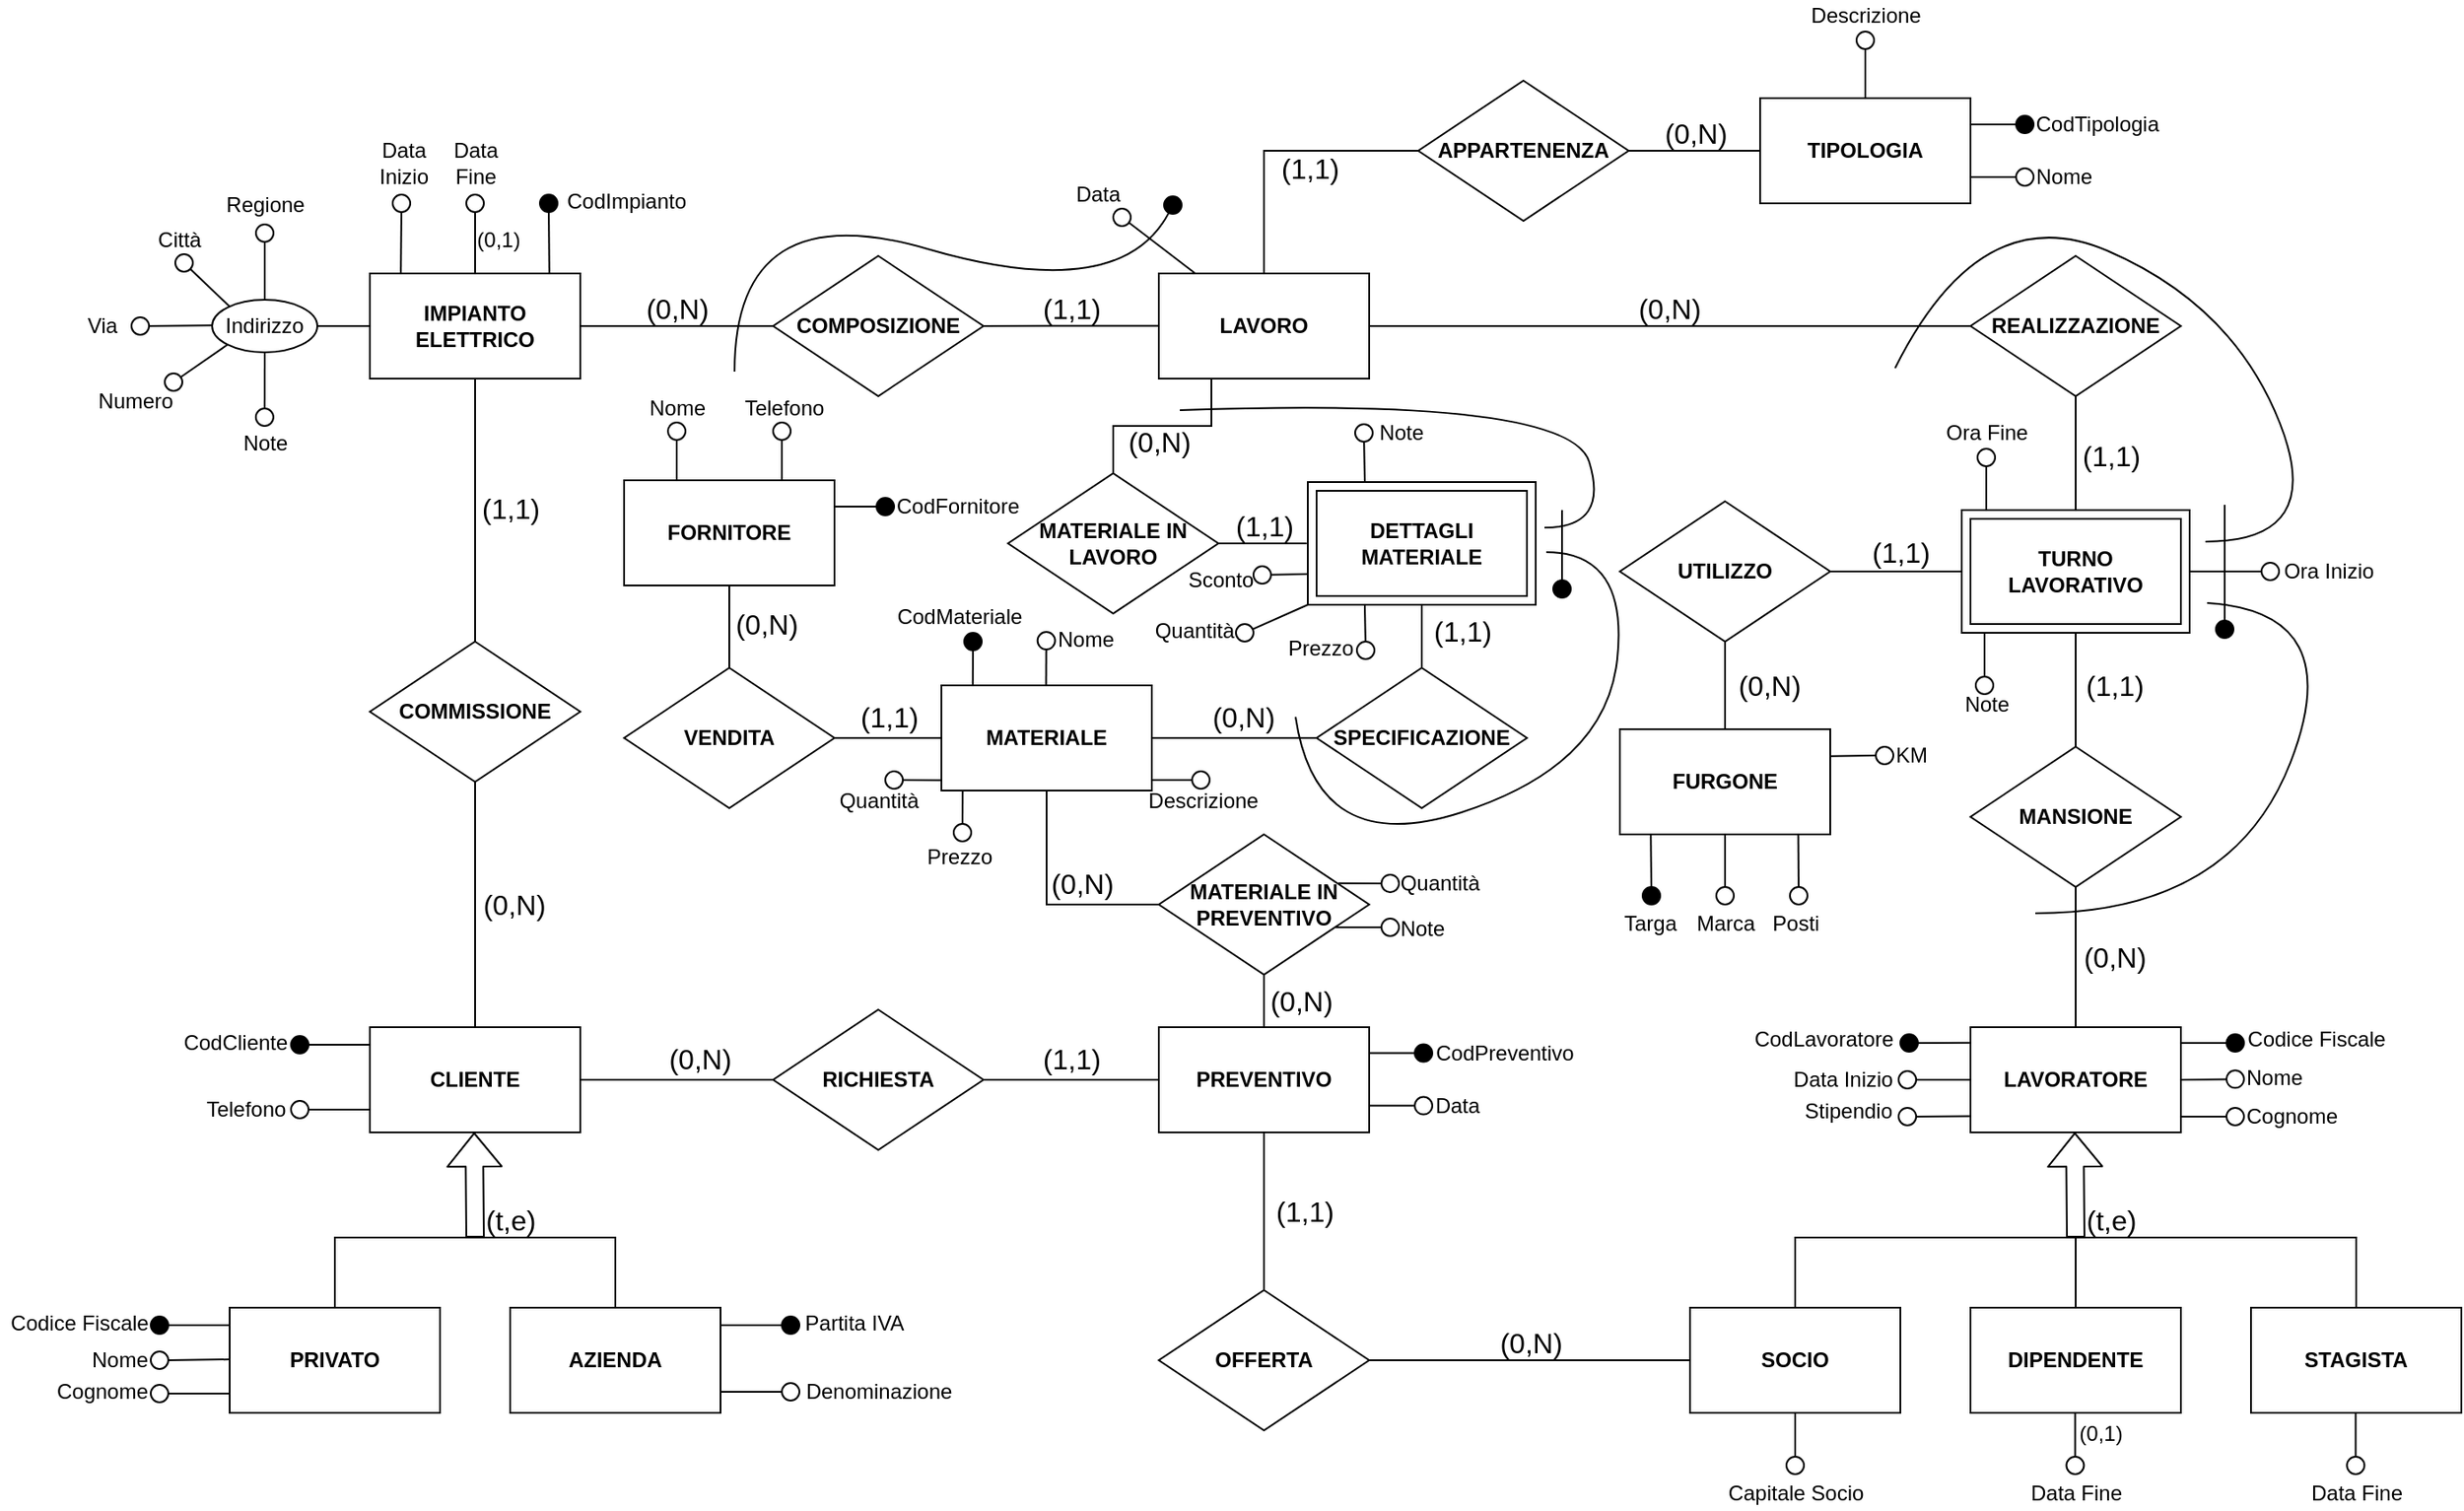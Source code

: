 <mxfile version="14.7.3" type="github">
  <diagram id="R2lEEEUBdFMjLlhIrx00" name="Page-1">
    <mxGraphModel dx="1762" dy="862" grid="0" gridSize="10" guides="1" tooltips="1" connect="1" arrows="1" fold="1" page="1" pageScale="1" pageWidth="1654" pageHeight="1169" math="0" shadow="0" extFonts="Permanent Marker^https://fonts.googleapis.com/css?family=Permanent+Marker">
      <root>
        <mxCell id="0" />
        <mxCell id="1" parent="0" />
        <mxCell id="mw7v7OqiFIPlVH7VP6Rh-54" style="edgeStyle=orthogonalEdgeStyle;orthogonalLoop=1;jettySize=auto;html=1;endArrow=none;endFill=0;" parent="1" source="mw7v7OqiFIPlVH7VP6Rh-3" target="mw7v7OqiFIPlVH7VP6Rh-53" edge="1">
          <mxGeometry relative="1" as="geometry" />
        </mxCell>
        <mxCell id="q3cyNkbLDBH9MtJmj8Bj-30" style="edgeStyle=orthogonalEdgeStyle;orthogonalLoop=1;jettySize=auto;html=1;endArrow=none;endFill=0;" parent="1" source="mw7v7OqiFIPlVH7VP6Rh-3" target="mw7v7OqiFIPlVH7VP6Rh-36" edge="1">
          <mxGeometry relative="1" as="geometry" />
        </mxCell>
        <mxCell id="mw7v7OqiFIPlVH7VP6Rh-3" value="&lt;b&gt;CLIENTE&lt;/b&gt;" style="whiteSpace=wrap;html=1;" parent="1" vertex="1">
          <mxGeometry x="276" y="740" width="120" height="60" as="geometry" />
        </mxCell>
        <mxCell id="q3cyNkbLDBH9MtJmj8Bj-10" value="" style="edgeStyle=orthogonalEdgeStyle;orthogonalLoop=1;jettySize=auto;html=1;endArrow=none;endFill=0;" parent="1" source="mw7v7OqiFIPlVH7VP6Rh-4" target="mw7v7OqiFIPlVH7VP6Rh-32" edge="1">
          <mxGeometry relative="1" as="geometry" />
        </mxCell>
        <mxCell id="mw7v7OqiFIPlVH7VP6Rh-4" value="&lt;b&gt;Lavoratore&lt;/b&gt;" style="whiteSpace=wrap;html=1;" parent="1" vertex="1">
          <mxGeometry x="1189" y="740" width="120" height="60" as="geometry" />
        </mxCell>
        <mxCell id="mw7v7OqiFIPlVH7VP6Rh-11" style="edgeStyle=orthogonalEdgeStyle;orthogonalLoop=1;jettySize=auto;html=1;entryX=0.5;entryY=0;entryDx=0;entryDy=0;endArrow=none;endFill=0;exitX=0.5;exitY=0;exitDx=0;exitDy=0;rounded=0;" parent="1" source="mw7v7OqiFIPlVH7VP6Rh-5" target="mw7v7OqiFIPlVH7VP6Rh-6" edge="1">
          <mxGeometry relative="1" as="geometry">
            <Array as="points">
              <mxPoint x="256" y="860" />
              <mxPoint x="416" y="860" />
            </Array>
          </mxGeometry>
        </mxCell>
        <mxCell id="mw7v7OqiFIPlVH7VP6Rh-5" value="&lt;b&gt;Privato&lt;/b&gt;" style="whiteSpace=wrap;html=1;" parent="1" vertex="1">
          <mxGeometry x="196" y="900" width="120" height="60" as="geometry" />
        </mxCell>
        <mxCell id="mw7v7OqiFIPlVH7VP6Rh-6" value="&lt;b&gt;Azienda&lt;/b&gt;" style="whiteSpace=wrap;html=1;" parent="1" vertex="1">
          <mxGeometry x="356" y="900" width="120" height="60" as="geometry" />
        </mxCell>
        <mxCell id="mw7v7OqiFIPlVH7VP6Rh-14" style="edgeStyle=orthogonalEdgeStyle;orthogonalLoop=1;jettySize=auto;html=1;exitX=0.5;exitY=0;exitDx=0;exitDy=0;entryX=0.5;entryY=0;entryDx=0;entryDy=0;endArrow=none;endFill=0;rounded=0;" parent="1" source="mw7v7OqiFIPlVH7VP6Rh-7" target="mw7v7OqiFIPlVH7VP6Rh-10" edge="1">
          <mxGeometry relative="1" as="geometry">
            <Array as="points">
              <mxPoint x="1249" y="860" />
              <mxPoint x="1409" y="860" />
            </Array>
          </mxGeometry>
        </mxCell>
        <mxCell id="mw7v7OqiFIPlVH7VP6Rh-7" value="&lt;b&gt;Dipendente&lt;/b&gt;" style="whiteSpace=wrap;html=1;" parent="1" vertex="1">
          <mxGeometry x="1189" y="900" width="120" height="60" as="geometry" />
        </mxCell>
        <mxCell id="mw7v7OqiFIPlVH7VP6Rh-13" style="edgeStyle=orthogonalEdgeStyle;orthogonalLoop=1;jettySize=auto;html=1;entryX=0.5;entryY=0;entryDx=0;entryDy=0;endArrow=none;endFill=0;exitX=0.5;exitY=0;exitDx=0;exitDy=0;rounded=0;" parent="1" source="mw7v7OqiFIPlVH7VP6Rh-9" target="mw7v7OqiFIPlVH7VP6Rh-7" edge="1">
          <mxGeometry relative="1" as="geometry">
            <Array as="points">
              <mxPoint x="1109" y="860" />
              <mxPoint x="1269" y="860" />
            </Array>
          </mxGeometry>
        </mxCell>
        <mxCell id="mw7v7OqiFIPlVH7VP6Rh-9" value="&lt;b&gt;Socio&lt;/b&gt;" style="whiteSpace=wrap;html=1;" parent="1" vertex="1">
          <mxGeometry x="1029" y="900" width="120" height="60" as="geometry" />
        </mxCell>
        <mxCell id="mw7v7OqiFIPlVH7VP6Rh-10" value="&lt;b&gt;STAGISTA&lt;/b&gt;" style="whiteSpace=wrap;html=1;" parent="1" vertex="1">
          <mxGeometry x="1349" y="900" width="120" height="60" as="geometry" />
        </mxCell>
        <mxCell id="mw7v7OqiFIPlVH7VP6Rh-12" value="" style="shape=flexArrow;endArrow=classic;html=1;entryX=0.5;entryY=1;entryDx=0;entryDy=0;" parent="1" edge="1">
          <mxGeometry width="50" height="50" relative="1" as="geometry">
            <mxPoint x="336" y="860" as="sourcePoint" />
            <mxPoint x="335.5" y="800" as="targetPoint" />
          </mxGeometry>
        </mxCell>
        <mxCell id="mw7v7OqiFIPlVH7VP6Rh-15" value="" style="shape=flexArrow;endArrow=classic;html=1;entryX=0.5;entryY=1;entryDx=0;entryDy=0;" parent="1" edge="1">
          <mxGeometry width="50" height="50" relative="1" as="geometry">
            <mxPoint x="1249" y="860" as="sourcePoint" />
            <mxPoint x="1248.5" y="800" as="targetPoint" />
          </mxGeometry>
        </mxCell>
        <mxCell id="q3cyNkbLDBH9MtJmj8Bj-5" value="" style="edgeStyle=orthogonalEdgeStyle;orthogonalLoop=1;jettySize=auto;html=1;endArrow=none;endFill=0;exitX=0.5;exitY=0;exitDx=0;exitDy=0;" parent="1" source="q3cyNkbLDBH9MtJmj8Bj-116" target="q3cyNkbLDBH9MtJmj8Bj-2" edge="1">
          <mxGeometry relative="1" as="geometry">
            <mxPoint x="1249" y="450" as="sourcePoint" />
          </mxGeometry>
        </mxCell>
        <mxCell id="q3cyNkbLDBH9MtJmj8Bj-15" value="" style="edgeStyle=orthogonalEdgeStyle;orthogonalLoop=1;jettySize=auto;html=1;endArrow=none;endFill=0;" parent="1" source="mw7v7OqiFIPlVH7VP6Rh-27" target="q3cyNkbLDBH9MtJmj8Bj-4" edge="1">
          <mxGeometry relative="1" as="geometry" />
        </mxCell>
        <mxCell id="mw7v7OqiFIPlVH7VP6Rh-27" value="&lt;b&gt;Impianto Elettrico&lt;/b&gt;" style="whiteSpace=wrap;html=1;" parent="1" vertex="1">
          <mxGeometry x="276" y="310" width="120" height="60" as="geometry" />
        </mxCell>
        <mxCell id="q3cyNkbLDBH9MtJmj8Bj-11" value="" style="edgeStyle=orthogonalEdgeStyle;orthogonalLoop=1;jettySize=auto;html=1;endArrow=none;endFill=0;entryX=0.5;entryY=1;entryDx=0;entryDy=0;" parent="1" source="mw7v7OqiFIPlVH7VP6Rh-32" target="q3cyNkbLDBH9MtJmj8Bj-116" edge="1">
          <mxGeometry relative="1" as="geometry">
            <mxPoint x="1249" y="510" as="targetPoint" />
          </mxGeometry>
        </mxCell>
        <mxCell id="mw7v7OqiFIPlVH7VP6Rh-32" value="&lt;b&gt;MANSIONE&lt;/b&gt;" style="rhombus;whiteSpace=wrap;html=1;" parent="1" vertex="1">
          <mxGeometry x="1189" y="580" width="120" height="80" as="geometry" />
        </mxCell>
        <mxCell id="mw7v7OqiFIPlVH7VP6Rh-37" style="edgeStyle=orthogonalEdgeStyle;orthogonalLoop=1;jettySize=auto;html=1;endArrow=none;endFill=0;" parent="1" source="mw7v7OqiFIPlVH7VP6Rh-36" target="mw7v7OqiFIPlVH7VP6Rh-27" edge="1">
          <mxGeometry relative="1" as="geometry" />
        </mxCell>
        <mxCell id="mw7v7OqiFIPlVH7VP6Rh-36" value="&lt;b&gt;COMMISSIONE&lt;/b&gt;" style="rhombus;whiteSpace=wrap;html=1;" parent="1" vertex="1">
          <mxGeometry x="276" y="520" width="120" height="80" as="geometry" />
        </mxCell>
        <mxCell id="q3cyNkbLDBH9MtJmj8Bj-61" value="" style="edgeStyle=orthogonalEdgeStyle;orthogonalLoop=1;jettySize=auto;html=1;endArrow=none;endFill=0;entryX=0;entryY=0.5;entryDx=0;entryDy=0;" parent="1" source="mw7v7OqiFIPlVH7VP6Rh-40" target="q3cyNkbLDBH9MtJmj8Bj-116" edge="1">
          <mxGeometry relative="1" as="geometry">
            <mxPoint x="1189" y="480" as="targetPoint" />
          </mxGeometry>
        </mxCell>
        <mxCell id="q3cyNkbLDBH9MtJmj8Bj-62" value="" style="edgeStyle=orthogonalEdgeStyle;orthogonalLoop=1;jettySize=auto;html=1;endArrow=none;endFill=0;" parent="1" source="mw7v7OqiFIPlVH7VP6Rh-40" target="q3cyNkbLDBH9MtJmj8Bj-48" edge="1">
          <mxGeometry relative="1" as="geometry" />
        </mxCell>
        <mxCell id="mw7v7OqiFIPlVH7VP6Rh-40" value="&lt;b&gt;UTILIZZO&lt;/b&gt;" style="rhombus;whiteSpace=wrap;html=1;" parent="1" vertex="1">
          <mxGeometry x="989" y="440" width="120" height="80" as="geometry" />
        </mxCell>
        <mxCell id="mw7v7OqiFIPlVH7VP6Rh-55" style="edgeStyle=orthogonalEdgeStyle;orthogonalLoop=1;jettySize=auto;html=1;endArrow=none;endFill=0;" parent="1" source="mw7v7OqiFIPlVH7VP6Rh-43" target="mw7v7OqiFIPlVH7VP6Rh-53" edge="1">
          <mxGeometry relative="1" as="geometry" />
        </mxCell>
        <mxCell id="mw7v7OqiFIPlVH7VP6Rh-57" style="edgeStyle=orthogonalEdgeStyle;orthogonalLoop=1;jettySize=auto;html=1;endArrow=none;endFill=0;" parent="1" source="q3cyNkbLDBH9MtJmj8Bj-49" target="mw7v7OqiFIPlVH7VP6Rh-56" edge="1">
          <mxGeometry relative="1" as="geometry">
            <mxPoint x="889" y="770" as="sourcePoint" />
          </mxGeometry>
        </mxCell>
        <mxCell id="q3cyNkbLDBH9MtJmj8Bj-27" value="" style="edgeStyle=orthogonalEdgeStyle;orthogonalLoop=1;jettySize=auto;html=1;endArrow=none;endFill=0;" parent="1" source="mw7v7OqiFIPlVH7VP6Rh-43" target="mw7v7OqiFIPlVH7VP6Rh-51" edge="1">
          <mxGeometry relative="1" as="geometry" />
        </mxCell>
        <mxCell id="mw7v7OqiFIPlVH7VP6Rh-43" value="&lt;b&gt;Preventivo&lt;/b&gt;" style="whiteSpace=wrap;html=1;" parent="1" vertex="1">
          <mxGeometry x="726" y="740" width="120" height="60" as="geometry" />
        </mxCell>
        <mxCell id="q3cyNkbLDBH9MtJmj8Bj-19" value="" style="edgeStyle=orthogonalEdgeStyle;orthogonalLoop=1;jettySize=auto;html=1;endArrow=none;endFill=0;" parent="1" source="mw7v7OqiFIPlVH7VP6Rh-44" target="q3cyNkbLDBH9MtJmj8Bj-18" edge="1">
          <mxGeometry relative="1" as="geometry" />
        </mxCell>
        <mxCell id="mw7v7OqiFIPlVH7VP6Rh-44" value="&lt;b&gt;MATERIALE&lt;/b&gt;" style="whiteSpace=wrap;html=1;" parent="1" vertex="1">
          <mxGeometry x="602" y="545" width="120" height="60" as="geometry" />
        </mxCell>
        <mxCell id="mw7v7OqiFIPlVH7VP6Rh-45" value="&lt;b&gt;Tipologia&lt;/b&gt;" style="whiteSpace=wrap;html=1;" parent="1" vertex="1">
          <mxGeometry x="1069" y="210" width="120" height="60" as="geometry" />
        </mxCell>
        <mxCell id="q3cyNkbLDBH9MtJmj8Bj-82" value="" style="edgeStyle=orthogonalEdgeStyle;orthogonalLoop=1;jettySize=auto;html=1;endArrow=none;endFill=0;" parent="1" source="mw7v7OqiFIPlVH7VP6Rh-46" target="mw7v7OqiFIPlVH7VP6Rh-44" edge="1">
          <mxGeometry relative="1" as="geometry" />
        </mxCell>
        <mxCell id="q3cyNkbLDBH9MtJmj8Bj-83" value="" style="edgeStyle=orthogonalEdgeStyle;orthogonalLoop=1;jettySize=auto;html=1;endArrow=none;endFill=0;entryX=0.5;entryY=1;entryDx=0;entryDy=0;" parent="1" source="mw7v7OqiFIPlVH7VP6Rh-46" target="q3cyNkbLDBH9MtJmj8Bj-113" edge="1">
          <mxGeometry relative="1" as="geometry">
            <mxPoint x="876.0" y="494.0" as="targetPoint" />
          </mxGeometry>
        </mxCell>
        <mxCell id="mw7v7OqiFIPlVH7VP6Rh-46" value="&lt;b&gt;SPECIFICAZIONE&lt;br&gt;&lt;/b&gt;" style="rhombus;whiteSpace=wrap;html=1;" parent="1" vertex="1">
          <mxGeometry x="816" y="535" width="120" height="80" as="geometry" />
        </mxCell>
        <mxCell id="mw7v7OqiFIPlVH7VP6Rh-62" style="edgeStyle=orthogonalEdgeStyle;orthogonalLoop=1;jettySize=auto;html=1;endArrow=none;endFill=0;" parent="1" source="mw7v7OqiFIPlVH7VP6Rh-50" target="mw7v7OqiFIPlVH7VP6Rh-45" edge="1">
          <mxGeometry relative="1" as="geometry" />
        </mxCell>
        <mxCell id="q3cyNkbLDBH9MtJmj8Bj-23" style="edgeStyle=orthogonalEdgeStyle;orthogonalLoop=1;jettySize=auto;html=1;entryX=0.5;entryY=0;entryDx=0;entryDy=0;endArrow=none;endFill=0;rounded=0;" parent="1" source="mw7v7OqiFIPlVH7VP6Rh-50" target="q3cyNkbLDBH9MtJmj8Bj-51" edge="1">
          <mxGeometry relative="1" as="geometry" />
        </mxCell>
        <mxCell id="mw7v7OqiFIPlVH7VP6Rh-50" value="&lt;b&gt;APPARTENENZA&lt;br&gt;&lt;/b&gt;" style="rhombus;whiteSpace=wrap;html=1;" parent="1" vertex="1">
          <mxGeometry x="874" y="200" width="120" height="80" as="geometry" />
        </mxCell>
        <mxCell id="q3cyNkbLDBH9MtJmj8Bj-29" value="" style="edgeStyle=orthogonalEdgeStyle;orthogonalLoop=1;jettySize=auto;html=1;endArrow=none;endFill=0;rounded=0;" parent="1" source="mw7v7OqiFIPlVH7VP6Rh-51" target="mw7v7OqiFIPlVH7VP6Rh-44" edge="1">
          <mxGeometry relative="1" as="geometry" />
        </mxCell>
        <mxCell id="mw7v7OqiFIPlVH7VP6Rh-51" value="&lt;b&gt;MATERIALE IN&lt;br&gt;PREVENTIVO&lt;br&gt;&lt;/b&gt;" style="rhombus;whiteSpace=wrap;html=1;" parent="1" vertex="1">
          <mxGeometry x="726" y="630" width="120" height="80" as="geometry" />
        </mxCell>
        <mxCell id="mw7v7OqiFIPlVH7VP6Rh-53" value="&lt;b&gt;RICHIESTA&lt;/b&gt;" style="rhombus;whiteSpace=wrap;html=1;" parent="1" vertex="1">
          <mxGeometry x="506" y="730" width="120" height="80" as="geometry" />
        </mxCell>
        <mxCell id="mw7v7OqiFIPlVH7VP6Rh-56" value="&lt;b&gt;OFFERTA&lt;/b&gt;" style="rhombus;whiteSpace=wrap;html=1;" parent="1" vertex="1">
          <mxGeometry x="726" y="890" width="120" height="80" as="geometry" />
        </mxCell>
        <mxCell id="q3cyNkbLDBH9MtJmj8Bj-6" value="" style="edgeStyle=orthogonalEdgeStyle;orthogonalLoop=1;jettySize=auto;html=1;endArrow=none;endFill=0;" parent="1" source="q3cyNkbLDBH9MtJmj8Bj-2" target="q3cyNkbLDBH9MtJmj8Bj-51" edge="1">
          <mxGeometry relative="1" as="geometry">
            <mxPoint x="889" y="340" as="targetPoint" />
          </mxGeometry>
        </mxCell>
        <mxCell id="q3cyNkbLDBH9MtJmj8Bj-2" value="&lt;b&gt;REALIZZAZIONE&lt;/b&gt;" style="rhombus;whiteSpace=wrap;html=1;" parent="1" vertex="1">
          <mxGeometry x="1189" y="300" width="120" height="80" as="geometry" />
        </mxCell>
        <mxCell id="q3cyNkbLDBH9MtJmj8Bj-7" value="" style="edgeStyle=orthogonalEdgeStyle;orthogonalLoop=1;jettySize=auto;html=1;endArrow=none;endFill=0;exitX=0.011;exitY=0.498;exitDx=0;exitDy=0;exitPerimeter=0;" parent="1" source="q3cyNkbLDBH9MtJmj8Bj-51" target="q3cyNkbLDBH9MtJmj8Bj-4" edge="1">
          <mxGeometry relative="1" as="geometry" />
        </mxCell>
        <mxCell id="q3cyNkbLDBH9MtJmj8Bj-3" value="&lt;b&gt;Lavoro&lt;/b&gt;" style="whiteSpace=wrap;html=1;" parent="1" vertex="1">
          <mxGeometry x="726" y="310" width="120" height="60" as="geometry" />
        </mxCell>
        <mxCell id="q3cyNkbLDBH9MtJmj8Bj-4" value="&lt;b&gt;COMPOSIZIONE&lt;/b&gt;" style="rhombus;whiteSpace=wrap;html=1;" parent="1" vertex="1">
          <mxGeometry x="506" y="300" width="120" height="80" as="geometry" />
        </mxCell>
        <mxCell id="q3cyNkbLDBH9MtJmj8Bj-21" value="" style="edgeStyle=orthogonalEdgeStyle;orthogonalLoop=1;jettySize=auto;html=1;endArrow=none;endFill=0;" parent="1" source="q3cyNkbLDBH9MtJmj8Bj-18" target="q3cyNkbLDBH9MtJmj8Bj-20" edge="1">
          <mxGeometry relative="1" as="geometry" />
        </mxCell>
        <mxCell id="q3cyNkbLDBH9MtJmj8Bj-18" value="&lt;b&gt;VENDITA&lt;/b&gt;" style="rhombus;whiteSpace=wrap;html=1;" parent="1" vertex="1">
          <mxGeometry x="421" y="535" width="120" height="80" as="geometry" />
        </mxCell>
        <mxCell id="q3cyNkbLDBH9MtJmj8Bj-20" value="&lt;b&gt;FORNITORE&lt;/b&gt;" style="whiteSpace=wrap;html=1;" parent="1" vertex="1">
          <mxGeometry x="421" y="428" width="120" height="60" as="geometry" />
        </mxCell>
        <mxCell id="q3cyNkbLDBH9MtJmj8Bj-33" value="&lt;b&gt;Privato&lt;/b&gt;" style="whiteSpace=wrap;html=1;" parent="1" vertex="1">
          <mxGeometry x="196" y="900" width="120" height="60" as="geometry" />
        </mxCell>
        <mxCell id="q3cyNkbLDBH9MtJmj8Bj-34" value="&lt;b&gt;Azienda&lt;/b&gt;" style="whiteSpace=wrap;html=1;" parent="1" vertex="1">
          <mxGeometry x="356" y="900" width="120" height="60" as="geometry" />
        </mxCell>
        <mxCell id="q3cyNkbLDBH9MtJmj8Bj-35" value="&lt;b&gt;Privato&lt;/b&gt;" style="whiteSpace=wrap;html=1;" parent="1" vertex="1">
          <mxGeometry x="196" y="900" width="120" height="60" as="geometry" />
        </mxCell>
        <mxCell id="q3cyNkbLDBH9MtJmj8Bj-36" value="&lt;b&gt;Azienda&lt;/b&gt;" style="whiteSpace=wrap;html=1;" parent="1" vertex="1">
          <mxGeometry x="356" y="900" width="120" height="60" as="geometry" />
        </mxCell>
        <mxCell id="q3cyNkbLDBH9MtJmj8Bj-38" value="&lt;b&gt;Impianto Elettrico&lt;/b&gt;" style="whiteSpace=wrap;html=1;" parent="1" vertex="1">
          <mxGeometry x="276" y="310" width="120" height="60" as="geometry" />
        </mxCell>
        <mxCell id="q3cyNkbLDBH9MtJmj8Bj-40" value="&lt;b&gt;Preventivo&lt;/b&gt;" style="whiteSpace=wrap;html=1;" parent="1" vertex="1">
          <mxGeometry x="726" y="740" width="120" height="60" as="geometry" />
        </mxCell>
        <mxCell id="q3cyNkbLDBH9MtJmj8Bj-42" value="&lt;b&gt;Lavoro&lt;/b&gt;" style="whiteSpace=wrap;html=1;" parent="1" vertex="1">
          <mxGeometry x="726" y="310" width="120" height="60" as="geometry" />
        </mxCell>
        <mxCell id="q3cyNkbLDBH9MtJmj8Bj-43" value="&lt;b&gt;Tipologia&lt;/b&gt;" style="whiteSpace=wrap;html=1;" parent="1" vertex="1">
          <mxGeometry x="1069" y="210" width="120" height="60" as="geometry" />
        </mxCell>
        <mxCell id="q3cyNkbLDBH9MtJmj8Bj-44" value="&lt;b&gt;PRIVATO&lt;/b&gt;" style="whiteSpace=wrap;html=1;" parent="1" vertex="1">
          <mxGeometry x="196" y="900" width="120" height="60" as="geometry" />
        </mxCell>
        <mxCell id="q3cyNkbLDBH9MtJmj8Bj-45" value="&lt;b&gt;AZIENDA&lt;/b&gt;" style="whiteSpace=wrap;html=1;" parent="1" vertex="1">
          <mxGeometry x="356" y="900" width="120" height="60" as="geometry" />
        </mxCell>
        <mxCell id="q3cyNkbLDBH9MtJmj8Bj-47" value="&lt;b&gt;IMPIANTO ELETTRICO&lt;/b&gt;" style="whiteSpace=wrap;html=1;" parent="1" vertex="1">
          <mxGeometry x="276" y="310" width="120" height="60" as="geometry" />
        </mxCell>
        <mxCell id="q3cyNkbLDBH9MtJmj8Bj-48" value="&lt;b&gt;FURGONE&lt;/b&gt;" style="whiteSpace=wrap;html=1;" parent="1" vertex="1">
          <mxGeometry x="989" y="570" width="120" height="60" as="geometry" />
        </mxCell>
        <mxCell id="q3cyNkbLDBH9MtJmj8Bj-49" value="&lt;b&gt;PREVENTIVO&lt;/b&gt;" style="whiteSpace=wrap;html=1;" parent="1" vertex="1">
          <mxGeometry x="726" y="740" width="120" height="60" as="geometry" />
        </mxCell>
        <mxCell id="q3cyNkbLDBH9MtJmj8Bj-51" value="&lt;b&gt;LAVORO&lt;/b&gt;" style="whiteSpace=wrap;html=1;" parent="1" vertex="1">
          <mxGeometry x="726" y="310" width="120" height="60" as="geometry" />
        </mxCell>
        <mxCell id="q3cyNkbLDBH9MtJmj8Bj-52" value="&lt;b&gt;TIPOLOGIA&lt;/b&gt;" style="whiteSpace=wrap;html=1;" parent="1" vertex="1">
          <mxGeometry x="1069" y="210" width="120" height="60" as="geometry" />
        </mxCell>
        <mxCell id="q3cyNkbLDBH9MtJmj8Bj-54" value="&lt;b&gt;LAVORATORE&lt;/b&gt;" style="whiteSpace=wrap;html=1;" parent="1" vertex="1">
          <mxGeometry x="1189" y="740" width="120" height="60" as="geometry" />
        </mxCell>
        <mxCell id="q3cyNkbLDBH9MtJmj8Bj-112" style="edgeStyle=orthogonalEdgeStyle;rounded=0;orthogonalLoop=1;jettySize=auto;html=1;endArrow=none;endFill=0;" parent="1" source="q3cyNkbLDBH9MtJmj8Bj-55" target="mw7v7OqiFIPlVH7VP6Rh-56" edge="1">
          <mxGeometry relative="1" as="geometry" />
        </mxCell>
        <mxCell id="q3cyNkbLDBH9MtJmj8Bj-55" value="&lt;b&gt;SOCIO&lt;/b&gt;" style="whiteSpace=wrap;html=1;" parent="1" vertex="1">
          <mxGeometry x="1029" y="900" width="120" height="60" as="geometry" />
        </mxCell>
        <mxCell id="q3cyNkbLDBH9MtJmj8Bj-56" value="&lt;b&gt;DIPENDENTE&lt;/b&gt;" style="whiteSpace=wrap;html=1;" parent="1" vertex="1">
          <mxGeometry x="1189" y="900" width="120" height="60" as="geometry" />
        </mxCell>
        <mxCell id="q3cyNkbLDBH9MtJmj8Bj-59" value="&lt;font style=&quot;font-size: 16px&quot;&gt;(t,e)&lt;/font&gt;" style="text;html=1;align=center;verticalAlign=middle;resizable=0;points=[];autosize=1;strokeColor=none;" parent="1" vertex="1">
          <mxGeometry x="336" y="840" width="40" height="20" as="geometry" />
        </mxCell>
        <mxCell id="q3cyNkbLDBH9MtJmj8Bj-60" value="&lt;font style=&quot;font-size: 16px&quot;&gt;(t,e)&lt;/font&gt;" style="text;html=1;align=center;verticalAlign=middle;resizable=0;points=[];autosize=1;strokeColor=none;" parent="1" vertex="1">
          <mxGeometry x="1249" y="840" width="40" height="20" as="geometry" />
        </mxCell>
        <mxCell id="q3cyNkbLDBH9MtJmj8Bj-63" value="&lt;font style=&quot;font-size: 16px&quot;&gt;(0,N)&lt;/font&gt;" style="text;html=1;align=center;verticalAlign=middle;resizable=0;points=[];autosize=1;strokeColor=none;" parent="1" vertex="1">
          <mxGeometry x="333" y="660" width="50" height="20" as="geometry" />
        </mxCell>
        <mxCell id="q3cyNkbLDBH9MtJmj8Bj-64" value="&lt;font style=&quot;font-size: 16px&quot;&gt;(1,1)&lt;/font&gt;" style="text;html=1;align=center;verticalAlign=middle;resizable=0;points=[];autosize=1;strokeColor=none;" parent="1" vertex="1">
          <mxGeometry x="331" y="434" width="50" height="20" as="geometry" />
        </mxCell>
        <mxCell id="q3cyNkbLDBH9MtJmj8Bj-68" style="edgeStyle=orthogonalEdgeStyle;orthogonalLoop=1;jettySize=auto;html=1;entryX=0;entryY=0.5;entryDx=0;entryDy=0;endArrow=none;endFill=0;" parent="1" source="q3cyNkbLDBH9MtJmj8Bj-66" target="q3cyNkbLDBH9MtJmj8Bj-47" edge="1">
          <mxGeometry relative="1" as="geometry" />
        </mxCell>
        <mxCell id="q3cyNkbLDBH9MtJmj8Bj-66" value="Indirizzo" style="ellipse;whiteSpace=wrap;html=1;" parent="1" vertex="1">
          <mxGeometry x="186" y="325" width="60" height="30" as="geometry" />
        </mxCell>
        <mxCell id="q3cyNkbLDBH9MtJmj8Bj-69" value="&lt;font style=&quot;font-size: 16px&quot;&gt;(1,1)&lt;/font&gt;" style="text;html=1;align=center;verticalAlign=middle;resizable=0;points=[];autosize=1;strokeColor=none;" parent="1" vertex="1">
          <mxGeometry x="651" y="320" width="50" height="20" as="geometry" />
        </mxCell>
        <mxCell id="q3cyNkbLDBH9MtJmj8Bj-70" value="&lt;font style=&quot;font-size: 16px&quot;&gt;(1,1)&lt;/font&gt;" style="text;html=1;align=center;verticalAlign=middle;resizable=0;points=[];autosize=1;strokeColor=none;" parent="1" vertex="1">
          <mxGeometry x="1244" y="404" width="50" height="20" as="geometry" />
        </mxCell>
        <mxCell id="q3cyNkbLDBH9MtJmj8Bj-71" value="&lt;font style=&quot;font-size: 16px&quot;&gt;(1,1)&lt;/font&gt;" style="text;html=1;align=center;verticalAlign=middle;resizable=0;points=[];autosize=1;strokeColor=none;" parent="1" vertex="1">
          <mxGeometry x="784" y="835" width="50" height="20" as="geometry" />
        </mxCell>
        <mxCell id="q3cyNkbLDBH9MtJmj8Bj-72" value="&lt;font style=&quot;font-size: 16px&quot;&gt;(1,1)&lt;/font&gt;" style="text;html=1;align=center;verticalAlign=middle;resizable=0;points=[];autosize=1;strokeColor=none;" parent="1" vertex="1">
          <mxGeometry x="651" y="748" width="50" height="20" as="geometry" />
        </mxCell>
        <mxCell id="q3cyNkbLDBH9MtJmj8Bj-74" value="&lt;font style=&quot;font-size: 16px&quot;&gt;(1,1)&lt;/font&gt;" style="text;html=1;align=center;verticalAlign=middle;resizable=0;points=[];autosize=1;strokeColor=none;" parent="1" vertex="1">
          <mxGeometry x="787" y="240" width="50" height="20" as="geometry" />
        </mxCell>
        <mxCell id="q3cyNkbLDBH9MtJmj8Bj-75" value="&lt;font style=&quot;font-size: 16px&quot;&gt;(0,N)&lt;/font&gt;" style="text;html=1;align=center;verticalAlign=middle;resizable=0;points=[];autosize=1;strokeColor=none;" parent="1" vertex="1">
          <mxGeometry x="439" y="748" width="50" height="20" as="geometry" />
        </mxCell>
        <mxCell id="q3cyNkbLDBH9MtJmj8Bj-76" value="&lt;font style=&quot;font-size: 16px&quot;&gt;(1,1)&lt;/font&gt;" style="text;html=1;align=center;verticalAlign=middle;resizable=0;points=[];autosize=1;strokeColor=none;" parent="1" vertex="1">
          <mxGeometry x="1124" y="459" width="50" height="20" as="geometry" />
        </mxCell>
        <mxCell id="q3cyNkbLDBH9MtJmj8Bj-80" style="edgeStyle=orthogonalEdgeStyle;orthogonalLoop=1;jettySize=auto;html=1;entryX=0.25;entryY=1;entryDx=0;entryDy=0;endArrow=none;endFill=0;rounded=0;" parent="1" source="q3cyNkbLDBH9MtJmj8Bj-79" target="q3cyNkbLDBH9MtJmj8Bj-51" edge="1">
          <mxGeometry relative="1" as="geometry" />
        </mxCell>
        <mxCell id="q3cyNkbLDBH9MtJmj8Bj-81" value="" style="edgeStyle=orthogonalEdgeStyle;orthogonalLoop=1;jettySize=auto;html=1;endArrow=none;endFill=0;entryX=-0.005;entryY=0.5;entryDx=0;entryDy=0;entryPerimeter=0;" parent="1" source="q3cyNkbLDBH9MtJmj8Bj-79" target="q3cyNkbLDBH9MtJmj8Bj-113" edge="1">
          <mxGeometry relative="1" as="geometry">
            <mxPoint x="816.0" y="464.0" as="targetPoint" />
          </mxGeometry>
        </mxCell>
        <mxCell id="q3cyNkbLDBH9MtJmj8Bj-79" value="&lt;b&gt;MATERIALE IN&lt;br&gt;LAVORO&lt;br&gt;&lt;/b&gt;" style="rhombus;whiteSpace=wrap;html=1;" parent="1" vertex="1">
          <mxGeometry x="640" y="424" width="120" height="80" as="geometry" />
        </mxCell>
        <mxCell id="q3cyNkbLDBH9MtJmj8Bj-84" value="&lt;font style=&quot;font-size: 16px&quot;&gt;(0,N)&lt;/font&gt;" style="text;html=1;align=center;verticalAlign=middle;resizable=0;points=[];autosize=1;strokeColor=none;" parent="1" vertex="1">
          <mxGeometry x="426" y="320" width="50" height="20" as="geometry" />
        </mxCell>
        <mxCell id="q3cyNkbLDBH9MtJmj8Bj-85" value="&lt;font style=&quot;font-size: 16px&quot;&gt;(0,N)&lt;/font&gt;" style="text;html=1;align=center;verticalAlign=middle;resizable=0;points=[];autosize=1;strokeColor=none;" parent="1" vertex="1">
          <mxGeometry x="1007" y="220" width="50" height="20" as="geometry" />
        </mxCell>
        <mxCell id="q3cyNkbLDBH9MtJmj8Bj-86" value="&lt;font style=&quot;font-size: 16px&quot;&gt;(0,N)&lt;/font&gt;" style="text;html=1;align=center;verticalAlign=middle;resizable=0;points=[];autosize=1;strokeColor=none;" parent="1" vertex="1">
          <mxGeometry x="913" y="910" width="50" height="20" as="geometry" />
        </mxCell>
        <mxCell id="q3cyNkbLDBH9MtJmj8Bj-87" value="&lt;font style=&quot;font-size: 16px&quot;&gt;(0,N)&lt;/font&gt;" style="text;html=1;align=center;verticalAlign=middle;resizable=0;points=[];autosize=1;strokeColor=none;" parent="1" vertex="1">
          <mxGeometry x="1246" y="690" width="50" height="20" as="geometry" />
        </mxCell>
        <mxCell id="q3cyNkbLDBH9MtJmj8Bj-89" value="&lt;font style=&quot;font-size: 16px&quot;&gt;(1,1)&lt;/font&gt;" style="text;html=1;align=center;verticalAlign=middle;resizable=0;points=[];autosize=1;strokeColor=none;" parent="1" vertex="1">
          <mxGeometry x="1246" y="535" width="50" height="20" as="geometry" />
        </mxCell>
        <mxCell id="q3cyNkbLDBH9MtJmj8Bj-90" value="&lt;font style=&quot;font-size: 16px&quot;&gt;(1,1)&lt;/font&gt;" style="text;html=1;align=center;verticalAlign=middle;resizable=0;points=[];autosize=1;strokeColor=none;" parent="1" vertex="1">
          <mxGeometry x="547" y="553" width="50" height="20" as="geometry" />
        </mxCell>
        <mxCell id="q3cyNkbLDBH9MtJmj8Bj-92" value="&lt;font style=&quot;font-size: 16px&quot;&gt;(0,N)&lt;/font&gt;" style="text;html=1;align=center;verticalAlign=middle;resizable=0;points=[];autosize=1;strokeColor=none;" parent="1" vertex="1">
          <mxGeometry x="1049" y="535" width="50" height="20" as="geometry" />
        </mxCell>
        <mxCell id="q3cyNkbLDBH9MtJmj8Bj-93" value="&lt;font style=&quot;font-size: 16px&quot;&gt;(1,1)&lt;/font&gt;" style="text;html=1;align=center;verticalAlign=middle;resizable=0;points=[];autosize=1;strokeColor=none;" parent="1" vertex="1">
          <mxGeometry x="761" y="444" width="50" height="20" as="geometry" />
        </mxCell>
        <mxCell id="q3cyNkbLDBH9MtJmj8Bj-94" value="&lt;font style=&quot;font-size: 16px&quot;&gt;(1,1)&lt;/font&gt;" style="text;html=1;align=center;verticalAlign=middle;resizable=0;points=[];autosize=1;strokeColor=none;" parent="1" vertex="1">
          <mxGeometry x="874" y="504" width="50" height="20" as="geometry" />
        </mxCell>
        <mxCell id="q3cyNkbLDBH9MtJmj8Bj-96" value="&lt;font style=&quot;font-size: 16px&quot;&gt;(0,N)&lt;/font&gt;" style="text;html=1;align=center;verticalAlign=middle;resizable=0;points=[];autosize=1;strokeColor=none;" parent="1" vertex="1">
          <mxGeometry x="784" y="715" width="46" height="20" as="geometry" />
        </mxCell>
        <mxCell id="q3cyNkbLDBH9MtJmj8Bj-97" value="&lt;font style=&quot;font-size: 16px&quot;&gt;(0,N)&lt;/font&gt;" style="text;html=1;align=center;verticalAlign=middle;resizable=0;points=[];autosize=1;strokeColor=none;" parent="1" vertex="1">
          <mxGeometry x="659" y="648" width="46" height="20" as="geometry" />
        </mxCell>
        <mxCell id="q3cyNkbLDBH9MtJmj8Bj-101" value="&lt;font style=&quot;font-size: 16px&quot;&gt;(0,N)&lt;/font&gt;" style="text;html=1;align=center;verticalAlign=middle;resizable=0;points=[];autosize=1;strokeColor=none;" parent="1" vertex="1">
          <mxGeometry x="751" y="553" width="46" height="20" as="geometry" />
        </mxCell>
        <mxCell id="q3cyNkbLDBH9MtJmj8Bj-102" value="&lt;font style=&quot;font-size: 16px&quot;&gt;(0,N)&lt;/font&gt;" style="text;html=1;align=center;verticalAlign=middle;resizable=0;points=[];autosize=1;strokeColor=none;" parent="1" vertex="1">
          <mxGeometry x="479" y="500" width="46" height="20" as="geometry" />
        </mxCell>
        <mxCell id="q3cyNkbLDBH9MtJmj8Bj-103" value="&lt;font style=&quot;font-size: 16px&quot;&gt;(0,N)&lt;/font&gt;" style="text;html=1;align=center;verticalAlign=middle;resizable=0;points=[];autosize=1;strokeColor=none;" parent="1" vertex="1">
          <mxGeometry x="703" y="396" width="46" height="20" as="geometry" />
        </mxCell>
        <mxCell id="q3cyNkbLDBH9MtJmj8Bj-104" value="&lt;font style=&quot;font-size: 16px&quot;&gt;(0,N)&lt;/font&gt;" style="text;html=1;align=center;verticalAlign=middle;resizable=0;points=[];autosize=1;strokeColor=none;" parent="1" vertex="1">
          <mxGeometry x="994" y="320" width="46" height="20" as="geometry" />
        </mxCell>
        <mxCell id="q3cyNkbLDBH9MtJmj8Bj-113" value="" style="rounded=0;whiteSpace=wrap;html=1;fillColor=none;" parent="1" vertex="1">
          <mxGeometry x="811" y="429" width="130" height="70" as="geometry" />
        </mxCell>
        <mxCell id="q3cyNkbLDBH9MtJmj8Bj-115" value="&lt;b&gt;DETTAGLI MATERIALE&lt;/b&gt;" style="whiteSpace=wrap;html=1;" parent="1" vertex="1">
          <mxGeometry x="816" y="434" width="120" height="60" as="geometry" />
        </mxCell>
        <mxCell id="q3cyNkbLDBH9MtJmj8Bj-116" value="" style="rounded=0;whiteSpace=wrap;html=1;fillColor=none;" parent="1" vertex="1">
          <mxGeometry x="1184" y="445" width="130" height="70" as="geometry" />
        </mxCell>
        <mxCell id="q3cyNkbLDBH9MtJmj8Bj-117" value="&lt;b&gt;TURNO LAVORATIVO&lt;br&gt;&lt;/b&gt;" style="whiteSpace=wrap;html=1;" parent="1" vertex="1">
          <mxGeometry x="1189" y="450" width="120" height="60" as="geometry" />
        </mxCell>
        <mxCell id="SJ0lM-k238RFthhAqbpE-3" value="" style="endArrow=none;html=1;startArrow=oval;startFill=0;endSize=10;startSize=10;" edge="1" parent="1" target="q3cyNkbLDBH9MtJmj8Bj-51">
          <mxGeometry width="50" height="50" relative="1" as="geometry">
            <mxPoint x="705" y="278" as="sourcePoint" />
            <mxPoint x="741" y="309.31" as="targetPoint" />
          </mxGeometry>
        </mxCell>
        <mxCell id="SJ0lM-k238RFthhAqbpE-5" value="" style="endArrow=none;html=1;startArrow=oval;startFill=1;endSize=10;startSize=10;" edge="1" parent="1">
          <mxGeometry width="50" height="50" relative="1" as="geometry">
            <mxPoint x="236" y="750" as="sourcePoint" />
            <mxPoint x="276" y="750" as="targetPoint" />
          </mxGeometry>
        </mxCell>
        <mxCell id="SJ0lM-k238RFthhAqbpE-6" value="" style="endArrow=none;html=1;startArrow=oval;startFill=0;endSize=10;startSize=10;" edge="1" parent="1">
          <mxGeometry width="50" height="50" relative="1" as="geometry">
            <mxPoint x="236" y="787" as="sourcePoint" />
            <mxPoint x="276" y="787" as="targetPoint" />
          </mxGeometry>
        </mxCell>
        <mxCell id="SJ0lM-k238RFthhAqbpE-7" value="" style="endArrow=none;html=1;startArrow=oval;startFill=1;endSize=10;startSize=10;" edge="1" parent="1">
          <mxGeometry width="50" height="50" relative="1" as="geometry">
            <mxPoint x="156" y="910" as="sourcePoint" />
            <mxPoint x="196" y="910" as="targetPoint" />
          </mxGeometry>
        </mxCell>
        <mxCell id="SJ0lM-k238RFthhAqbpE-8" value="" style="endArrow=none;html=1;startArrow=oval;startFill=0;endSize=10;startSize=10;" edge="1" parent="1">
          <mxGeometry width="50" height="50" relative="1" as="geometry">
            <mxPoint x="156" y="930" as="sourcePoint" />
            <mxPoint x="196" y="929.52" as="targetPoint" />
          </mxGeometry>
        </mxCell>
        <mxCell id="SJ0lM-k238RFthhAqbpE-9" value="" style="endArrow=none;html=1;startArrow=oval;startFill=0;endSize=10;startSize=10;" edge="1" parent="1">
          <mxGeometry width="50" height="50" relative="1" as="geometry">
            <mxPoint x="156" y="949" as="sourcePoint" />
            <mxPoint x="196" y="949" as="targetPoint" />
          </mxGeometry>
        </mxCell>
        <mxCell id="SJ0lM-k238RFthhAqbpE-10" value="" style="endArrow=oval;html=1;startArrow=none;startFill=0;endSize=10;startSize=10;endFill=1;" edge="1" parent="1">
          <mxGeometry width="50" height="50" relative="1" as="geometry">
            <mxPoint x="476" y="910" as="sourcePoint" />
            <mxPoint x="516" y="910" as="targetPoint" />
          </mxGeometry>
        </mxCell>
        <mxCell id="SJ0lM-k238RFthhAqbpE-11" value="" style="endArrow=oval;html=1;startArrow=none;startFill=0;endSize=10;startSize=10;endFill=0;" edge="1" parent="1">
          <mxGeometry width="50" height="50" relative="1" as="geometry">
            <mxPoint x="476" y="948" as="sourcePoint" />
            <mxPoint x="516" y="948" as="targetPoint" />
          </mxGeometry>
        </mxCell>
        <mxCell id="SJ0lM-k238RFthhAqbpE-12" value="" style="endArrow=none;html=1;startArrow=oval;startFill=0;endSize=10;startSize=10;" edge="1" parent="1">
          <mxGeometry width="50" height="50" relative="1" as="geometry">
            <mxPoint x="145" y="340" as="sourcePoint" />
            <mxPoint x="186" y="339.66" as="targetPoint" />
          </mxGeometry>
        </mxCell>
        <mxCell id="SJ0lM-k238RFthhAqbpE-13" value="" style="endArrow=none;html=1;startArrow=oval;startFill=0;endSize=10;startSize=10;" edge="1" parent="1">
          <mxGeometry width="50" height="50" relative="1" as="geometry">
            <mxPoint x="170" y="304" as="sourcePoint" />
            <mxPoint x="196" y="328.92" as="targetPoint" />
          </mxGeometry>
        </mxCell>
        <mxCell id="SJ0lM-k238RFthhAqbpE-14" value="" style="endArrow=none;html=1;startArrow=oval;startFill=0;endSize=10;startSize=10;entryX=0.5;entryY=0;entryDx=0;entryDy=0;" edge="1" parent="1" target="q3cyNkbLDBH9MtJmj8Bj-66">
          <mxGeometry width="50" height="50" relative="1" as="geometry">
            <mxPoint x="216" y="287" as="sourcePoint" />
            <mxPoint x="204" y="339.92" as="targetPoint" />
          </mxGeometry>
        </mxCell>
        <mxCell id="SJ0lM-k238RFthhAqbpE-15" value="" style="endArrow=none;html=1;startArrow=oval;startFill=0;endSize=10;startSize=10;entryX=0;entryY=1;entryDx=0;entryDy=0;" edge="1" parent="1" target="q3cyNkbLDBH9MtJmj8Bj-66">
          <mxGeometry width="50" height="50" relative="1" as="geometry">
            <mxPoint x="164" y="372" as="sourcePoint" />
            <mxPoint x="206" y="338.92" as="targetPoint" />
          </mxGeometry>
        </mxCell>
        <mxCell id="SJ0lM-k238RFthhAqbpE-16" value="" style="endArrow=none;html=1;startArrow=oval;startFill=0;endSize=10;startSize=10;" edge="1" parent="1">
          <mxGeometry width="50" height="50" relative="1" as="geometry">
            <mxPoint x="215.94" y="392" as="sourcePoint" />
            <mxPoint x="216" y="355" as="targetPoint" />
          </mxGeometry>
        </mxCell>
        <mxCell id="SJ0lM-k238RFthhAqbpE-17" value="" style="endArrow=none;html=1;startArrow=oval;startFill=1;endSize=10;startSize=10;entryX=0.853;entryY=-0.003;entryDx=0;entryDy=0;entryPerimeter=0;" edge="1" parent="1" target="q3cyNkbLDBH9MtJmj8Bj-47">
          <mxGeometry width="50" height="50" relative="1" as="geometry">
            <mxPoint x="378" y="270" as="sourcePoint" />
            <mxPoint x="384" y="302" as="targetPoint" />
          </mxGeometry>
        </mxCell>
        <mxCell id="SJ0lM-k238RFthhAqbpE-20" value="" style="endArrow=none;html=1;startArrow=oval;startFill=0;endSize=10;startSize=10;entryX=1;entryY=0.75;entryDx=0;entryDy=0;" edge="1" parent="1" target="q3cyNkbLDBH9MtJmj8Bj-52">
          <mxGeometry width="50" height="50" relative="1" as="geometry">
            <mxPoint x="1220" y="255" as="sourcePoint" />
            <mxPoint x="756.806" y="320" as="targetPoint" />
          </mxGeometry>
        </mxCell>
        <mxCell id="SJ0lM-k238RFthhAqbpE-21" value="" style="endArrow=none;html=1;startArrow=oval;startFill=0;endSize=10;startSize=10;entryX=0.5;entryY=0;entryDx=0;entryDy=0;" edge="1" parent="1" target="q3cyNkbLDBH9MtJmj8Bj-52">
          <mxGeometry width="50" height="50" relative="1" as="geometry">
            <mxPoint x="1129" y="177" as="sourcePoint" />
            <mxPoint x="1199" y="265" as="targetPoint" />
          </mxGeometry>
        </mxCell>
        <mxCell id="SJ0lM-k238RFthhAqbpE-22" value="" style="endArrow=none;html=1;startArrow=oval;startFill=1;endSize=10;startSize=10;entryX=1;entryY=0.25;entryDx=0;entryDy=0;" edge="1" parent="1" target="q3cyNkbLDBH9MtJmj8Bj-52">
          <mxGeometry width="50" height="50" relative="1" as="geometry">
            <mxPoint x="1220" y="225" as="sourcePoint" />
            <mxPoint x="1244" y="224.0" as="targetPoint" />
          </mxGeometry>
        </mxCell>
        <mxCell id="SJ0lM-k238RFthhAqbpE-23" value="" style="endArrow=none;html=1;startArrow=oval;startFill=0;endSize=10;startSize=10;entryX=1;entryY=0.75;entryDx=0;entryDy=0;" edge="1" parent="1">
          <mxGeometry width="50" height="50" relative="1" as="geometry">
            <mxPoint x="877" y="784.76" as="sourcePoint" />
            <mxPoint x="846" y="784.76" as="targetPoint" />
          </mxGeometry>
        </mxCell>
        <mxCell id="SJ0lM-k238RFthhAqbpE-24" value="" style="endArrow=none;html=1;startArrow=oval;startFill=1;endSize=10;startSize=10;entryX=1;entryY=0.25;entryDx=0;entryDy=0;" edge="1" parent="1">
          <mxGeometry width="50" height="50" relative="1" as="geometry">
            <mxPoint x="877" y="754.76" as="sourcePoint" />
            <mxPoint x="846" y="754.76" as="targetPoint" />
          </mxGeometry>
        </mxCell>
        <mxCell id="SJ0lM-k238RFthhAqbpE-25" value="" style="endArrow=none;html=1;startArrow=oval;startFill=0;endSize=10;startSize=10;entryX=0.001;entryY=0.846;entryDx=0;entryDy=0;entryPerimeter=0;" edge="1" parent="1" target="q3cyNkbLDBH9MtJmj8Bj-54">
          <mxGeometry width="50" height="50" relative="1" as="geometry">
            <mxPoint x="1153" y="791" as="sourcePoint" />
            <mxPoint x="1309" y="790" as="targetPoint" />
          </mxGeometry>
        </mxCell>
        <mxCell id="SJ0lM-k238RFthhAqbpE-26" value="" style="endArrow=none;html=1;startArrow=oval;startFill=1;endSize=10;startSize=10;entryX=0.999;entryY=0.15;entryDx=0;entryDy=0;entryPerimeter=0;" edge="1" parent="1" target="q3cyNkbLDBH9MtJmj8Bj-54">
          <mxGeometry width="50" height="50" relative="1" as="geometry">
            <mxPoint x="1340" y="749" as="sourcePoint" />
            <mxPoint x="1313" y="749" as="targetPoint" />
          </mxGeometry>
        </mxCell>
        <mxCell id="SJ0lM-k238RFthhAqbpE-27" value="" style="endArrow=none;html=1;startArrow=oval;startFill=0;endSize=10;startSize=10;entryX=1;entryY=0.5;entryDx=0;entryDy=0;" edge="1" parent="1" target="q3cyNkbLDBH9MtJmj8Bj-54">
          <mxGeometry width="50" height="50" relative="1" as="geometry">
            <mxPoint x="1340" y="769.66" as="sourcePoint" />
            <mxPoint x="1309" y="769.66" as="targetPoint" />
          </mxGeometry>
        </mxCell>
        <mxCell id="SJ0lM-k238RFthhAqbpE-28" value="" style="endArrow=none;html=1;startArrow=oval;startFill=0;endSize=10;startSize=10;entryX=1.003;entryY=0.851;entryDx=0;entryDy=0;entryPerimeter=0;" edge="1" parent="1" target="q3cyNkbLDBH9MtJmj8Bj-54">
          <mxGeometry width="50" height="50" relative="1" as="geometry">
            <mxPoint x="1340" y="791" as="sourcePoint" />
            <mxPoint x="1319" y="780" as="targetPoint" />
          </mxGeometry>
        </mxCell>
        <mxCell id="SJ0lM-k238RFthhAqbpE-29" value="" style="endArrow=none;html=1;startArrow=oval;startFill=0;endSize=10;startSize=10;entryX=0;entryY=0.5;entryDx=0;entryDy=0;" edge="1" parent="1" target="q3cyNkbLDBH9MtJmj8Bj-54">
          <mxGeometry width="50" height="50" relative="1" as="geometry">
            <mxPoint x="1153" y="770" as="sourcePoint" />
            <mxPoint x="1199.12" y="800.76" as="targetPoint" />
          </mxGeometry>
        </mxCell>
        <mxCell id="SJ0lM-k238RFthhAqbpE-30" value="" style="endArrow=none;html=1;startArrow=oval;startFill=1;endSize=10;startSize=10;entryX=0.001;entryY=0.147;entryDx=0;entryDy=0;entryPerimeter=0;" edge="1" parent="1" target="q3cyNkbLDBH9MtJmj8Bj-54">
          <mxGeometry width="50" height="50" relative="1" as="geometry">
            <mxPoint x="1154" y="749" as="sourcePoint" />
            <mxPoint x="1318.88" y="759" as="targetPoint" />
          </mxGeometry>
        </mxCell>
        <mxCell id="SJ0lM-k238RFthhAqbpE-31" value="" style="endArrow=none;html=1;startArrow=oval;startFill=0;endSize=10;startSize=10;entryX=0.5;entryY=1;entryDx=0;entryDy=0;" edge="1" parent="1" target="q3cyNkbLDBH9MtJmj8Bj-55">
          <mxGeometry width="50" height="50" relative="1" as="geometry">
            <mxPoint x="1089" y="990" as="sourcePoint" />
            <mxPoint x="1199.12" y="800.76" as="targetPoint" />
          </mxGeometry>
        </mxCell>
        <mxCell id="SJ0lM-k238RFthhAqbpE-36" value="" style="endArrow=none;html=1;startArrow=oval;startFill=0;endSize=10;startSize=10;entryX=0.75;entryY=1;entryDx=0;entryDy=0;" edge="1" parent="1">
          <mxGeometry width="50" height="50" relative="1" as="geometry">
            <mxPoint x="1248.71" y="990" as="sourcePoint" />
            <mxPoint x="1248.71" y="960" as="targetPoint" />
          </mxGeometry>
        </mxCell>
        <mxCell id="SJ0lM-k238RFthhAqbpE-37" value="" style="endArrow=none;html=1;startArrow=oval;startFill=0;endSize=10;startSize=10;entryX=0.75;entryY=1;entryDx=0;entryDy=0;" edge="1" parent="1">
          <mxGeometry width="50" height="50" relative="1" as="geometry">
            <mxPoint x="1408.71" y="990" as="sourcePoint" />
            <mxPoint x="1408.71" y="960" as="targetPoint" />
          </mxGeometry>
        </mxCell>
        <mxCell id="SJ0lM-k238RFthhAqbpE-38" value="" style="endArrow=none;html=1;startArrow=oval;startFill=0;endSize=10;startSize=10;entryX=1;entryY=0.5;entryDx=0;entryDy=0;" edge="1" parent="1">
          <mxGeometry width="50" height="50" relative="1" as="geometry">
            <mxPoint x="1360" y="480" as="sourcePoint" />
            <mxPoint x="1314" y="480.05" as="targetPoint" />
          </mxGeometry>
        </mxCell>
        <mxCell id="SJ0lM-k238RFthhAqbpE-39" value="" style="endArrow=none;html=1;startArrow=oval;startFill=0;endSize=10;startSize=10;entryX=1;entryY=0.5;entryDx=0;entryDy=0;" edge="1" parent="1">
          <mxGeometry width="50" height="50" relative="1" as="geometry">
            <mxPoint x="1140" y="585.0" as="sourcePoint" />
            <mxPoint x="1109" y="585.34" as="targetPoint" />
          </mxGeometry>
        </mxCell>
        <mxCell id="SJ0lM-k238RFthhAqbpE-40" value="" style="endArrow=none;html=1;startArrow=oval;startFill=0;endSize=10;startSize=10;entryX=0.848;entryY=1.009;entryDx=0;entryDy=0;entryPerimeter=0;" edge="1" parent="1" target="q3cyNkbLDBH9MtJmj8Bj-48">
          <mxGeometry width="50" height="50" relative="1" as="geometry">
            <mxPoint x="1091" y="665" as="sourcePoint" />
            <mxPoint x="1083" y="636" as="targetPoint" />
          </mxGeometry>
        </mxCell>
        <mxCell id="SJ0lM-k238RFthhAqbpE-41" value="" style="endArrow=none;html=1;startArrow=oval;startFill=0;endSize=10;startSize=10;entryX=0.5;entryY=1;entryDx=0;entryDy=0;" edge="1" parent="1" target="q3cyNkbLDBH9MtJmj8Bj-48">
          <mxGeometry width="50" height="50" relative="1" as="geometry">
            <mxPoint x="1049" y="665" as="sourcePoint" />
            <mxPoint x="1100.76" y="640.54" as="targetPoint" />
          </mxGeometry>
        </mxCell>
        <mxCell id="SJ0lM-k238RFthhAqbpE-42" value="" style="endArrow=none;html=1;startArrow=oval;startFill=1;endSize=10;startSize=10;entryX=0.147;entryY=1.002;entryDx=0;entryDy=0;entryPerimeter=0;" edge="1" parent="1" target="q3cyNkbLDBH9MtJmj8Bj-48">
          <mxGeometry width="50" height="50" relative="1" as="geometry">
            <mxPoint x="1007" y="665" as="sourcePoint" />
            <mxPoint x="1059" y="640" as="targetPoint" />
          </mxGeometry>
        </mxCell>
        <mxCell id="SJ0lM-k238RFthhAqbpE-43" value="" style="endArrow=none;html=1;startArrow=oval;startFill=0;endSize=10;startSize=10;entryX=1;entryY=0.75;entryDx=0;entryDy=0;" edge="1" parent="1">
          <mxGeometry width="50" height="50" relative="1" as="geometry">
            <mxPoint x="858.0" y="683" as="sourcePoint" />
            <mxPoint x="827" y="683" as="targetPoint" />
          </mxGeometry>
        </mxCell>
        <mxCell id="SJ0lM-k238RFthhAqbpE-44" value="" style="endArrow=none;html=1;startArrow=oval;startFill=0;endSize=10;startSize=10;entryX=0.853;entryY=0.349;entryDx=0;entryDy=0;entryPerimeter=0;" edge="1" parent="1" target="mw7v7OqiFIPlVH7VP6Rh-51">
          <mxGeometry width="50" height="50" relative="1" as="geometry">
            <mxPoint x="858.0" y="657.98" as="sourcePoint" />
            <mxPoint x="837" y="658" as="targetPoint" />
          </mxGeometry>
        </mxCell>
        <mxCell id="SJ0lM-k238RFthhAqbpE-46" value="" style="endArrow=none;html=1;startArrow=oval;startFill=0;endSize=10;startSize=10;entryX=1;entryY=0.5;entryDx=0;entryDy=0;" edge="1" parent="1">
          <mxGeometry width="50" height="50" relative="1" as="geometry">
            <mxPoint x="1198" y="415" as="sourcePoint" />
            <mxPoint x="1198" y="445.0" as="targetPoint" />
          </mxGeometry>
        </mxCell>
        <mxCell id="SJ0lM-k238RFthhAqbpE-47" value="" style="endArrow=oval;html=1;startArrow=none;startFill=0;endSize=10;startSize=10;entryX=1;entryY=0.5;entryDx=0;entryDy=0;endFill=0;" edge="1" parent="1">
          <mxGeometry width="50" height="50" relative="1" as="geometry">
            <mxPoint x="1197" y="515" as="sourcePoint" />
            <mxPoint x="1197" y="545" as="targetPoint" />
          </mxGeometry>
        </mxCell>
        <mxCell id="SJ0lM-k238RFthhAqbpE-48" value="" style="endArrow=none;html=1;startArrow=oval;startFill=0;endSize=10;startSize=10;entryX=0.5;entryY=0;entryDx=0;entryDy=0;" edge="1" parent="1" target="q3cyNkbLDBH9MtJmj8Bj-47">
          <mxGeometry width="50" height="50" relative="1" as="geometry">
            <mxPoint x="336" y="270" as="sourcePoint" />
            <mxPoint x="388.36" y="319.82" as="targetPoint" />
          </mxGeometry>
        </mxCell>
        <mxCell id="SJ0lM-k238RFthhAqbpE-49" value="" style="endArrow=none;html=1;startArrow=oval;startFill=0;endSize=10;startSize=10;entryX=0.147;entryY=0.002;entryDx=0;entryDy=0;entryPerimeter=0;" edge="1" parent="1" target="q3cyNkbLDBH9MtJmj8Bj-47">
          <mxGeometry width="50" height="50" relative="1" as="geometry">
            <mxPoint x="294" y="270" as="sourcePoint" />
            <mxPoint x="294" y="304" as="targetPoint" />
          </mxGeometry>
        </mxCell>
        <mxCell id="SJ0lM-k238RFthhAqbpE-50" value="" style="endArrow=none;html=1;startArrow=oval;startFill=1;endSize=10;startSize=10;entryX=1;entryY=0.25;entryDx=0;entryDy=0;" edge="1" parent="1" target="q3cyNkbLDBH9MtJmj8Bj-20">
          <mxGeometry width="50" height="50" relative="1" as="geometry">
            <mxPoint x="570" y="443" as="sourcePoint" />
            <mxPoint x="564.36" y="443.82" as="targetPoint" />
          </mxGeometry>
        </mxCell>
        <mxCell id="SJ0lM-k238RFthhAqbpE-51" value="" style="endArrow=none;html=1;startArrow=oval;startFill=0;endSize=10;startSize=10;entryX=0.75;entryY=0;entryDx=0;entryDy=0;" edge="1" parent="1" target="q3cyNkbLDBH9MtJmj8Bj-20">
          <mxGeometry width="50" height="50" relative="1" as="geometry">
            <mxPoint x="511" y="400" as="sourcePoint" />
            <mxPoint x="481" y="427.88" as="targetPoint" />
          </mxGeometry>
        </mxCell>
        <mxCell id="SJ0lM-k238RFthhAqbpE-53" value="" style="endArrow=none;html=1;startArrow=oval;startFill=0;endSize=10;startSize=10;entryX=0.25;entryY=0;entryDx=0;entryDy=0;" edge="1" parent="1" target="q3cyNkbLDBH9MtJmj8Bj-20">
          <mxGeometry width="50" height="50" relative="1" as="geometry">
            <mxPoint x="451" y="400" as="sourcePoint" />
            <mxPoint x="521" y="438" as="targetPoint" />
          </mxGeometry>
        </mxCell>
        <mxCell id="SJ0lM-k238RFthhAqbpE-54" value="" style="endArrow=none;html=1;startArrow=oval;startFill=0;endSize=10;startSize=10;entryX=0;entryY=0.75;entryDx=0;entryDy=0;" edge="1" parent="1" target="q3cyNkbLDBH9MtJmj8Bj-113">
          <mxGeometry width="50" height="50" relative="1" as="geometry">
            <mxPoint x="785" y="482" as="sourcePoint" />
            <mxPoint x="756.806" y="320" as="targetPoint" />
          </mxGeometry>
        </mxCell>
        <mxCell id="SJ0lM-k238RFthhAqbpE-55" value="" style="endArrow=none;html=1;startArrow=oval;startFill=0;endSize=10;startSize=10;entryX=0.25;entryY=1;entryDx=0;entryDy=0;" edge="1" parent="1" target="q3cyNkbLDBH9MtJmj8Bj-113">
          <mxGeometry width="50" height="50" relative="1" as="geometry">
            <mxPoint x="844" y="525" as="sourcePoint" />
            <mxPoint x="821" y="491.5" as="targetPoint" />
          </mxGeometry>
        </mxCell>
        <mxCell id="SJ0lM-k238RFthhAqbpE-56" value="" style="endArrow=none;html=1;startArrow=oval;startFill=0;endSize=10;startSize=10;entryX=0;entryY=1;entryDx=0;entryDy=0;" edge="1" parent="1" target="q3cyNkbLDBH9MtJmj8Bj-113">
          <mxGeometry width="50" height="50" relative="1" as="geometry">
            <mxPoint x="775" y="515" as="sourcePoint" />
            <mxPoint x="810" y="504" as="targetPoint" />
          </mxGeometry>
        </mxCell>
        <mxCell id="SJ0lM-k238RFthhAqbpE-57" value="Sconto" style="text;html=1;align=center;verticalAlign=middle;resizable=0;points=[];autosize=1;strokeColor=none;" vertex="1" parent="1">
          <mxGeometry x="737" y="476" width="47" height="18" as="geometry" />
        </mxCell>
        <mxCell id="SJ0lM-k238RFthhAqbpE-58" value="Quantità" style="text;html=1;align=center;verticalAlign=middle;resizable=0;points=[];autosize=1;strokeColor=none;" vertex="1" parent="1">
          <mxGeometry x="718" y="505" width="55" height="18" as="geometry" />
        </mxCell>
        <mxCell id="SJ0lM-k238RFthhAqbpE-59" value="Prezzo" style="text;html=1;align=center;verticalAlign=middle;resizable=0;points=[];autosize=1;strokeColor=none;" vertex="1" parent="1">
          <mxGeometry x="794" y="515" width="47" height="18" as="geometry" />
        </mxCell>
        <mxCell id="SJ0lM-k238RFthhAqbpE-60" value="" style="endArrow=none;html=1;startArrow=oval;startFill=0;endSize=10;startSize=10;entryX=0.25;entryY=0;entryDx=0;entryDy=0;" edge="1" parent="1" target="q3cyNkbLDBH9MtJmj8Bj-113">
          <mxGeometry width="50" height="50" relative="1" as="geometry">
            <mxPoint x="843" y="401" as="sourcePoint" />
            <mxPoint x="821" y="491.5" as="targetPoint" />
          </mxGeometry>
        </mxCell>
        <mxCell id="SJ0lM-k238RFthhAqbpE-61" value="Note" style="text;html=1;align=center;verticalAlign=middle;resizable=0;points=[];autosize=1;strokeColor=none;" vertex="1" parent="1">
          <mxGeometry x="846" y="392" width="35" height="18" as="geometry" />
        </mxCell>
        <mxCell id="SJ0lM-k238RFthhAqbpE-62" value="" style="endArrow=none;html=1;startArrow=oval;startFill=1;endSize=10;startSize=10;entryX=0.149;entryY=0.008;entryDx=0;entryDy=0;entryPerimeter=0;" edge="1" parent="1" target="mw7v7OqiFIPlVH7VP6Rh-44">
          <mxGeometry width="50" height="50" relative="1" as="geometry">
            <mxPoint x="620" y="520" as="sourcePoint" />
            <mxPoint x="521" y="438" as="targetPoint" />
          </mxGeometry>
        </mxCell>
        <mxCell id="SJ0lM-k238RFthhAqbpE-63" value="" style="endArrow=none;html=1;startArrow=oval;startFill=0;endSize=10;startSize=10;entryX=0.149;entryY=0.008;entryDx=0;entryDy=0;entryPerimeter=0;" edge="1" parent="1">
          <mxGeometry width="50" height="50" relative="1" as="geometry">
            <mxPoint x="661.83" y="519.52" as="sourcePoint" />
            <mxPoint x="661.71" y="545.0" as="targetPoint" />
          </mxGeometry>
        </mxCell>
        <mxCell id="SJ0lM-k238RFthhAqbpE-65" value="" style="endArrow=none;html=1;startArrow=oval;startFill=0;endSize=10;startSize=10;entryX=0.001;entryY=0.903;entryDx=0;entryDy=0;entryPerimeter=0;" edge="1" parent="1" target="mw7v7OqiFIPlVH7VP6Rh-44">
          <mxGeometry width="50" height="50" relative="1" as="geometry">
            <mxPoint x="575" y="599" as="sourcePoint" />
            <mxPoint x="629.88" y="555.48" as="targetPoint" />
          </mxGeometry>
        </mxCell>
        <mxCell id="SJ0lM-k238RFthhAqbpE-66" value="" style="endArrow=none;html=1;startArrow=oval;startFill=0;endSize=10;startSize=10;entryX=0.101;entryY=0.997;entryDx=0;entryDy=0;entryPerimeter=0;" edge="1" parent="1" target="mw7v7OqiFIPlVH7VP6Rh-44">
          <mxGeometry width="50" height="50" relative="1" as="geometry">
            <mxPoint x="614" y="629" as="sourcePoint" />
            <mxPoint x="620" y="615" as="targetPoint" />
          </mxGeometry>
        </mxCell>
        <mxCell id="SJ0lM-k238RFthhAqbpE-67" value="" style="endArrow=none;html=1;startArrow=oval;startFill=0;endSize=10;startSize=10;entryX=1;entryY=0.9;entryDx=0;entryDy=0;entryPerimeter=0;" edge="1" parent="1" target="mw7v7OqiFIPlVH7VP6Rh-44">
          <mxGeometry width="50" height="50" relative="1" as="geometry">
            <mxPoint x="750" y="599" as="sourcePoint" />
            <mxPoint x="624.12" y="614.82" as="targetPoint" />
          </mxGeometry>
        </mxCell>
        <mxCell id="SJ0lM-k238RFthhAqbpE-69" value="" style="endArrow=oval;html=1;startSize=10;endSize=10;curved=1;endFill=1;" edge="1" parent="1">
          <mxGeometry width="50" height="50" relative="1" as="geometry">
            <mxPoint x="484" y="366" as="sourcePoint" />
            <mxPoint x="734" y="271" as="targetPoint" />
            <Array as="points">
              <mxPoint x="484" y="264" />
              <mxPoint x="704" y="328" />
            </Array>
          </mxGeometry>
        </mxCell>
        <mxCell id="SJ0lM-k238RFthhAqbpE-72" value="" style="endArrow=none;html=1;startSize=10;endSize=10;curved=1;endFill=0;" edge="1" parent="1">
          <mxGeometry width="50" height="50" relative="1" as="geometry">
            <mxPoint x="1146" y="364" as="sourcePoint" />
            <mxPoint x="1323" y="463" as="targetPoint" />
            <Array as="points">
              <mxPoint x="1195" y="266" />
              <mxPoint x="1339" y="328" />
              <mxPoint x="1392" y="463" />
            </Array>
          </mxGeometry>
        </mxCell>
        <mxCell id="SJ0lM-k238RFthhAqbpE-74" value="" style="endArrow=none;html=1;startSize=10;endSize=10;curved=1;endFill=0;" edge="1" parent="1">
          <mxGeometry width="50" height="50" relative="1" as="geometry">
            <mxPoint x="1226" y="675" as="sourcePoint" />
            <mxPoint x="1324" y="498" as="targetPoint" />
            <Array as="points">
              <mxPoint x="1338" y="675" />
              <mxPoint x="1405" y="503" />
            </Array>
          </mxGeometry>
        </mxCell>
        <mxCell id="SJ0lM-k238RFthhAqbpE-75" value="" style="endArrow=oval;html=1;startArrow=none;startFill=0;endSize=10;startSize=10;endFill=1;" edge="1" parent="1">
          <mxGeometry width="50" height="50" relative="1" as="geometry">
            <mxPoint x="1334" y="442" as="sourcePoint" />
            <mxPoint x="1334" y="513" as="targetPoint" />
          </mxGeometry>
        </mxCell>
        <mxCell id="SJ0lM-k238RFthhAqbpE-77" value="" style="endArrow=none;html=1;startSize=10;endSize=10;curved=1;" edge="1" parent="1">
          <mxGeometry width="50" height="50" relative="1" as="geometry">
            <mxPoint x="738" y="388" as="sourcePoint" />
            <mxPoint x="946" y="455" as="targetPoint" />
            <Array as="points">
              <mxPoint x="960" y="380" />
              <mxPoint x="983" y="455" />
            </Array>
          </mxGeometry>
        </mxCell>
        <mxCell id="SJ0lM-k238RFthhAqbpE-78" value="" style="endArrow=none;html=1;startSize=10;endSize=10;curved=1;" edge="1" parent="1">
          <mxGeometry width="50" height="50" relative="1" as="geometry">
            <mxPoint x="804" y="563" as="sourcePoint" />
            <mxPoint x="947" y="469" as="targetPoint" />
            <Array as="points">
              <mxPoint x="816" y="644" />
              <mxPoint x="981" y="591" />
              <mxPoint x="994" y="469" />
            </Array>
          </mxGeometry>
        </mxCell>
        <mxCell id="SJ0lM-k238RFthhAqbpE-79" value="" style="endArrow=oval;html=1;startArrow=none;startFill=0;endSize=10;startSize=10;endFill=1;" edge="1" parent="1">
          <mxGeometry width="50" height="50" relative="1" as="geometry">
            <mxPoint x="956" y="445" as="sourcePoint" />
            <mxPoint x="956" y="490" as="targetPoint" />
          </mxGeometry>
        </mxCell>
        <mxCell id="SJ0lM-k238RFthhAqbpE-80" value="Codice Fiscale" style="text;html=1;align=center;verticalAlign=middle;resizable=0;points=[];autosize=1;strokeColor=none;" vertex="1" parent="1">
          <mxGeometry x="65" y="900" width="89" height="18" as="geometry" />
        </mxCell>
        <mxCell id="SJ0lM-k238RFthhAqbpE-81" value="Nome" style="text;html=1;align=center;verticalAlign=middle;resizable=0;points=[];autosize=1;strokeColor=none;" vertex="1" parent="1">
          <mxGeometry x="112" y="921" width="42" height="18" as="geometry" />
        </mxCell>
        <mxCell id="SJ0lM-k238RFthhAqbpE-82" value="Cognome" style="text;html=1;align=center;verticalAlign=middle;resizable=0;points=[];autosize=1;strokeColor=none;" vertex="1" parent="1">
          <mxGeometry x="92" y="939" width="62" height="18" as="geometry" />
        </mxCell>
        <mxCell id="SJ0lM-k238RFthhAqbpE-83" value="Partita IVA" style="text;html=1;align=center;verticalAlign=middle;resizable=0;points=[];autosize=1;strokeColor=none;" vertex="1" parent="1">
          <mxGeometry x="518" y="900" width="67" height="18" as="geometry" />
        </mxCell>
        <mxCell id="SJ0lM-k238RFthhAqbpE-84" value="Denominazione" style="text;html=1;align=center;verticalAlign=middle;resizable=0;points=[];autosize=1;strokeColor=none;" vertex="1" parent="1">
          <mxGeometry x="519.5" y="939" width="93" height="18" as="geometry" />
        </mxCell>
        <mxCell id="SJ0lM-k238RFthhAqbpE-85" value="CodCliente" style="text;html=1;align=center;verticalAlign=middle;resizable=0;points=[];autosize=1;strokeColor=none;" vertex="1" parent="1">
          <mxGeometry x="164" y="740" width="69" height="18" as="geometry" />
        </mxCell>
        <mxCell id="SJ0lM-k238RFthhAqbpE-86" value="Telefono" style="text;html=1;align=center;verticalAlign=middle;resizable=0;points=[];autosize=1;strokeColor=none;" vertex="1" parent="1">
          <mxGeometry x="177" y="778" width="55" height="18" as="geometry" />
        </mxCell>
        <mxCell id="SJ0lM-k238RFthhAqbpE-87" value="Regione" style="text;html=1;align=center;verticalAlign=middle;resizable=0;points=[];autosize=1;strokeColor=none;" vertex="1" parent="1">
          <mxGeometry x="188.5" y="262" width="55" height="18" as="geometry" />
        </mxCell>
        <mxCell id="SJ0lM-k238RFthhAqbpE-88" value="Città" style="text;html=1;align=center;verticalAlign=middle;resizable=0;points=[];autosize=1;strokeColor=none;" vertex="1" parent="1">
          <mxGeometry x="149" y="282" width="35" height="18" as="geometry" />
        </mxCell>
        <mxCell id="SJ0lM-k238RFthhAqbpE-89" value="Via" style="text;html=1;align=center;verticalAlign=middle;resizable=0;points=[];autosize=1;strokeColor=none;" vertex="1" parent="1">
          <mxGeometry x="109.5" y="331" width="27" height="18" as="geometry" />
        </mxCell>
        <mxCell id="SJ0lM-k238RFthhAqbpE-90" value="Numero" style="text;html=1;align=center;verticalAlign=middle;resizable=0;points=[];autosize=1;strokeColor=none;" vertex="1" parent="1">
          <mxGeometry x="115" y="374" width="53" height="18" as="geometry" />
        </mxCell>
        <mxCell id="SJ0lM-k238RFthhAqbpE-91" value="Note" style="text;html=1;align=center;verticalAlign=middle;resizable=0;points=[];autosize=1;strokeColor=none;" vertex="1" parent="1">
          <mxGeometry x="198.5" y="398" width="35" height="18" as="geometry" />
        </mxCell>
        <mxCell id="SJ0lM-k238RFthhAqbpE-92" value="CodImpianto" style="text;html=1;align=center;verticalAlign=middle;resizable=0;points=[];autosize=1;strokeColor=none;" vertex="1" parent="1">
          <mxGeometry x="383" y="260" width="78" height="18" as="geometry" />
        </mxCell>
        <mxCell id="SJ0lM-k238RFthhAqbpE-94" value="Data&lt;br&gt;Inizio" style="text;html=1;align=center;verticalAlign=middle;resizable=0;points=[];autosize=1;strokeColor=none;" vertex="1" parent="1">
          <mxGeometry x="276" y="231" width="38" height="31" as="geometry" />
        </mxCell>
        <mxCell id="SJ0lM-k238RFthhAqbpE-95" value="Data&lt;br&gt;Fine" style="text;html=1;align=center;verticalAlign=middle;resizable=0;points=[];autosize=1;strokeColor=none;" vertex="1" parent="1">
          <mxGeometry x="318" y="231" width="35" height="31" as="geometry" />
        </mxCell>
        <mxCell id="SJ0lM-k238RFthhAqbpE-96" value="(0,1)" style="text;html=1;align=center;verticalAlign=middle;resizable=0;points=[];autosize=1;strokeColor=none;" vertex="1" parent="1">
          <mxGeometry x="331" y="282" width="35" height="18" as="geometry" />
        </mxCell>
        <mxCell id="SJ0lM-k238RFthhAqbpE-97" value="Data" style="text;html=1;align=center;verticalAlign=middle;resizable=0;points=[];autosize=1;strokeColor=none;" vertex="1" parent="1">
          <mxGeometry x="673" y="256" width="35" height="18" as="geometry" />
        </mxCell>
        <mxCell id="SJ0lM-k238RFthhAqbpE-98" value="CodTipologia" style="text;html=1;align=center;verticalAlign=middle;resizable=0;points=[];autosize=1;strokeColor=none;" vertex="1" parent="1">
          <mxGeometry x="1221" y="216" width="80" height="18" as="geometry" />
        </mxCell>
        <mxCell id="SJ0lM-k238RFthhAqbpE-99" value="Nome" style="text;html=1;align=center;verticalAlign=middle;resizable=0;points=[];autosize=1;strokeColor=none;" vertex="1" parent="1">
          <mxGeometry x="1221" y="246" width="42" height="18" as="geometry" />
        </mxCell>
        <mxCell id="SJ0lM-k238RFthhAqbpE-100" value="Descrizione" style="text;html=1;align=center;verticalAlign=middle;resizable=0;points=[];autosize=1;strokeColor=none;" vertex="1" parent="1">
          <mxGeometry x="1092.5" y="154" width="73" height="18" as="geometry" />
        </mxCell>
        <mxCell id="SJ0lM-k238RFthhAqbpE-101" value="CodPreventivo" style="text;html=1;align=center;verticalAlign=middle;resizable=0;points=[];autosize=1;strokeColor=none;" vertex="1" parent="1">
          <mxGeometry x="878" y="746" width="89" height="18" as="geometry" />
        </mxCell>
        <mxCell id="SJ0lM-k238RFthhAqbpE-102" value="Data" style="text;html=1;align=center;verticalAlign=middle;resizable=0;points=[];autosize=1;strokeColor=none;" vertex="1" parent="1">
          <mxGeometry x="878" y="776" width="35" height="18" as="geometry" />
        </mxCell>
        <mxCell id="SJ0lM-k238RFthhAqbpE-103" value="Capitale Socio" style="text;html=1;align=center;verticalAlign=middle;resizable=0;points=[];autosize=1;strokeColor=none;" vertex="1" parent="1">
          <mxGeometry x="1045" y="997" width="88" height="18" as="geometry" />
        </mxCell>
        <mxCell id="SJ0lM-k238RFthhAqbpE-105" value="Data Fine" style="text;html=1;align=center;verticalAlign=middle;resizable=0;points=[];autosize=1;strokeColor=none;" vertex="1" parent="1">
          <mxGeometry x="1218" y="997" width="62" height="18" as="geometry" />
        </mxCell>
        <mxCell id="SJ0lM-k238RFthhAqbpE-106" value="Data Fine" style="text;html=1;align=center;verticalAlign=middle;resizable=0;points=[];autosize=1;strokeColor=none;" vertex="1" parent="1">
          <mxGeometry x="1378" y="997" width="62" height="18" as="geometry" />
        </mxCell>
        <mxCell id="SJ0lM-k238RFthhAqbpE-107" value="(0,1)" style="text;html=1;align=center;verticalAlign=middle;resizable=0;points=[];autosize=1;strokeColor=none;" vertex="1" parent="1">
          <mxGeometry x="1245" y="963" width="35" height="18" as="geometry" />
        </mxCell>
        <mxCell id="SJ0lM-k238RFthhAqbpE-108" value="CodLavoratore" style="text;html=1;align=center;verticalAlign=middle;resizable=0;points=[];autosize=1;strokeColor=none;" vertex="1" parent="1">
          <mxGeometry x="1060" y="738" width="89" height="18" as="geometry" />
        </mxCell>
        <mxCell id="SJ0lM-k238RFthhAqbpE-109" value="Codice Fiscale" style="text;html=1;align=center;verticalAlign=middle;resizable=0;points=[];autosize=1;strokeColor=none;" vertex="1" parent="1">
          <mxGeometry x="1341" y="738" width="89" height="18" as="geometry" />
        </mxCell>
        <mxCell id="SJ0lM-k238RFthhAqbpE-110" value="Nome" style="text;html=1;align=center;verticalAlign=middle;resizable=0;points=[];autosize=1;strokeColor=none;" vertex="1" parent="1">
          <mxGeometry x="1341" y="760" width="42" height="18" as="geometry" />
        </mxCell>
        <mxCell id="SJ0lM-k238RFthhAqbpE-111" value="Cognome" style="text;html=1;align=center;verticalAlign=middle;resizable=0;points=[];autosize=1;strokeColor=none;" vertex="1" parent="1">
          <mxGeometry x="1341" y="782" width="62" height="18" as="geometry" />
        </mxCell>
        <mxCell id="SJ0lM-k238RFthhAqbpE-112" value="Data Inizio" style="text;html=1;align=center;verticalAlign=middle;resizable=0;points=[];autosize=1;strokeColor=none;" vertex="1" parent="1">
          <mxGeometry x="1082" y="761" width="67" height="18" as="geometry" />
        </mxCell>
        <mxCell id="SJ0lM-k238RFthhAqbpE-113" value="Stipendio" style="text;html=1;align=center;verticalAlign=middle;resizable=0;points=[];autosize=1;strokeColor=none;" vertex="1" parent="1">
          <mxGeometry x="1089" y="779" width="60" height="18" as="geometry" />
        </mxCell>
        <mxCell id="SJ0lM-k238RFthhAqbpE-114" value="Ora Inizio" style="text;html=1;align=center;verticalAlign=middle;resizable=0;points=[];autosize=1;strokeColor=none;" vertex="1" parent="1">
          <mxGeometry x="1362" y="471" width="61" height="18" as="geometry" />
        </mxCell>
        <mxCell id="SJ0lM-k238RFthhAqbpE-115" value="Ora Fine" style="text;html=1;align=center;verticalAlign=middle;resizable=0;points=[];autosize=1;strokeColor=none;" vertex="1" parent="1">
          <mxGeometry x="1169" y="392" width="57" height="18" as="geometry" />
        </mxCell>
        <mxCell id="SJ0lM-k238RFthhAqbpE-116" value="Note" style="text;html=1;align=center;verticalAlign=middle;resizable=0;points=[];autosize=1;strokeColor=none;" vertex="1" parent="1">
          <mxGeometry x="1180" y="547" width="35" height="18" as="geometry" />
        </mxCell>
        <mxCell id="SJ0lM-k238RFthhAqbpE-117" value="KM" style="text;html=1;align=center;verticalAlign=middle;resizable=0;points=[];autosize=1;strokeColor=none;" vertex="1" parent="1">
          <mxGeometry x="1141" y="576" width="28" height="18" as="geometry" />
        </mxCell>
        <mxCell id="SJ0lM-k238RFthhAqbpE-118" value="Targa" style="text;html=1;align=center;verticalAlign=middle;resizable=0;points=[];autosize=1;strokeColor=none;" vertex="1" parent="1">
          <mxGeometry x="986" y="672" width="40" height="18" as="geometry" />
        </mxCell>
        <mxCell id="SJ0lM-k238RFthhAqbpE-119" value="Marca" style="text;html=1;align=center;verticalAlign=middle;resizable=0;points=[];autosize=1;strokeColor=none;" vertex="1" parent="1">
          <mxGeometry x="1027" y="672" width="44" height="18" as="geometry" />
        </mxCell>
        <mxCell id="SJ0lM-k238RFthhAqbpE-120" value="Posti" style="text;html=1;align=center;verticalAlign=middle;resizable=0;points=[];autosize=1;strokeColor=none;" vertex="1" parent="1">
          <mxGeometry x="1070.5" y="672" width="37" height="18" as="geometry" />
        </mxCell>
        <mxCell id="SJ0lM-k238RFthhAqbpE-121" value="Nome" style="text;html=1;align=center;verticalAlign=middle;resizable=0;points=[];autosize=1;strokeColor=none;" vertex="1" parent="1">
          <mxGeometry x="430" y="378" width="42" height="18" as="geometry" />
        </mxCell>
        <mxCell id="SJ0lM-k238RFthhAqbpE-122" value="Telefono" style="text;html=1;align=center;verticalAlign=middle;resizable=0;points=[];autosize=1;strokeColor=none;" vertex="1" parent="1">
          <mxGeometry x="484" y="378" width="55" height="18" as="geometry" />
        </mxCell>
        <mxCell id="SJ0lM-k238RFthhAqbpE-123" value="CodFornitore" style="text;html=1;align=center;verticalAlign=middle;resizable=0;points=[];autosize=1;strokeColor=none;" vertex="1" parent="1">
          <mxGeometry x="571" y="434" width="80" height="18" as="geometry" />
        </mxCell>
        <mxCell id="SJ0lM-k238RFthhAqbpE-124" value="Quantità" style="text;html=1;align=center;verticalAlign=middle;resizable=0;points=[];autosize=1;strokeColor=none;" vertex="1" parent="1">
          <mxGeometry x="858" y="649" width="55" height="18" as="geometry" />
        </mxCell>
        <mxCell id="SJ0lM-k238RFthhAqbpE-125" value="Note" style="text;html=1;align=center;verticalAlign=middle;resizable=0;points=[];autosize=1;strokeColor=none;" vertex="1" parent="1">
          <mxGeometry x="858.5" y="675" width="35" height="18" as="geometry" />
        </mxCell>
        <mxCell id="SJ0lM-k238RFthhAqbpE-126" value="CodMateriale" style="text;html=1;align=center;verticalAlign=middle;resizable=0;points=[];autosize=1;strokeColor=none;" vertex="1" parent="1">
          <mxGeometry x="571" y="497" width="82" height="18" as="geometry" />
        </mxCell>
        <mxCell id="SJ0lM-k238RFthhAqbpE-127" value="Nome" style="text;html=1;align=center;verticalAlign=middle;resizable=0;points=[];autosize=1;strokeColor=none;" vertex="1" parent="1">
          <mxGeometry x="663" y="510" width="42" height="18" as="geometry" />
        </mxCell>
        <mxCell id="SJ0lM-k238RFthhAqbpE-128" value="Quantità" style="text;html=1;align=center;verticalAlign=middle;resizable=0;points=[];autosize=1;strokeColor=none;" vertex="1" parent="1">
          <mxGeometry x="538.5" y="602" width="55" height="18" as="geometry" />
        </mxCell>
        <mxCell id="SJ0lM-k238RFthhAqbpE-129" value="Prezzo" style="text;html=1;align=center;verticalAlign=middle;resizable=0;points=[];autosize=1;strokeColor=none;" vertex="1" parent="1">
          <mxGeometry x="588.5" y="634" width="47" height="18" as="geometry" />
        </mxCell>
        <mxCell id="SJ0lM-k238RFthhAqbpE-130" value="Descrizione" style="text;html=1;align=center;verticalAlign=middle;resizable=0;points=[];autosize=1;strokeColor=none;" vertex="1" parent="1">
          <mxGeometry x="714" y="602" width="73" height="18" as="geometry" />
        </mxCell>
      </root>
    </mxGraphModel>
  </diagram>
</mxfile>
